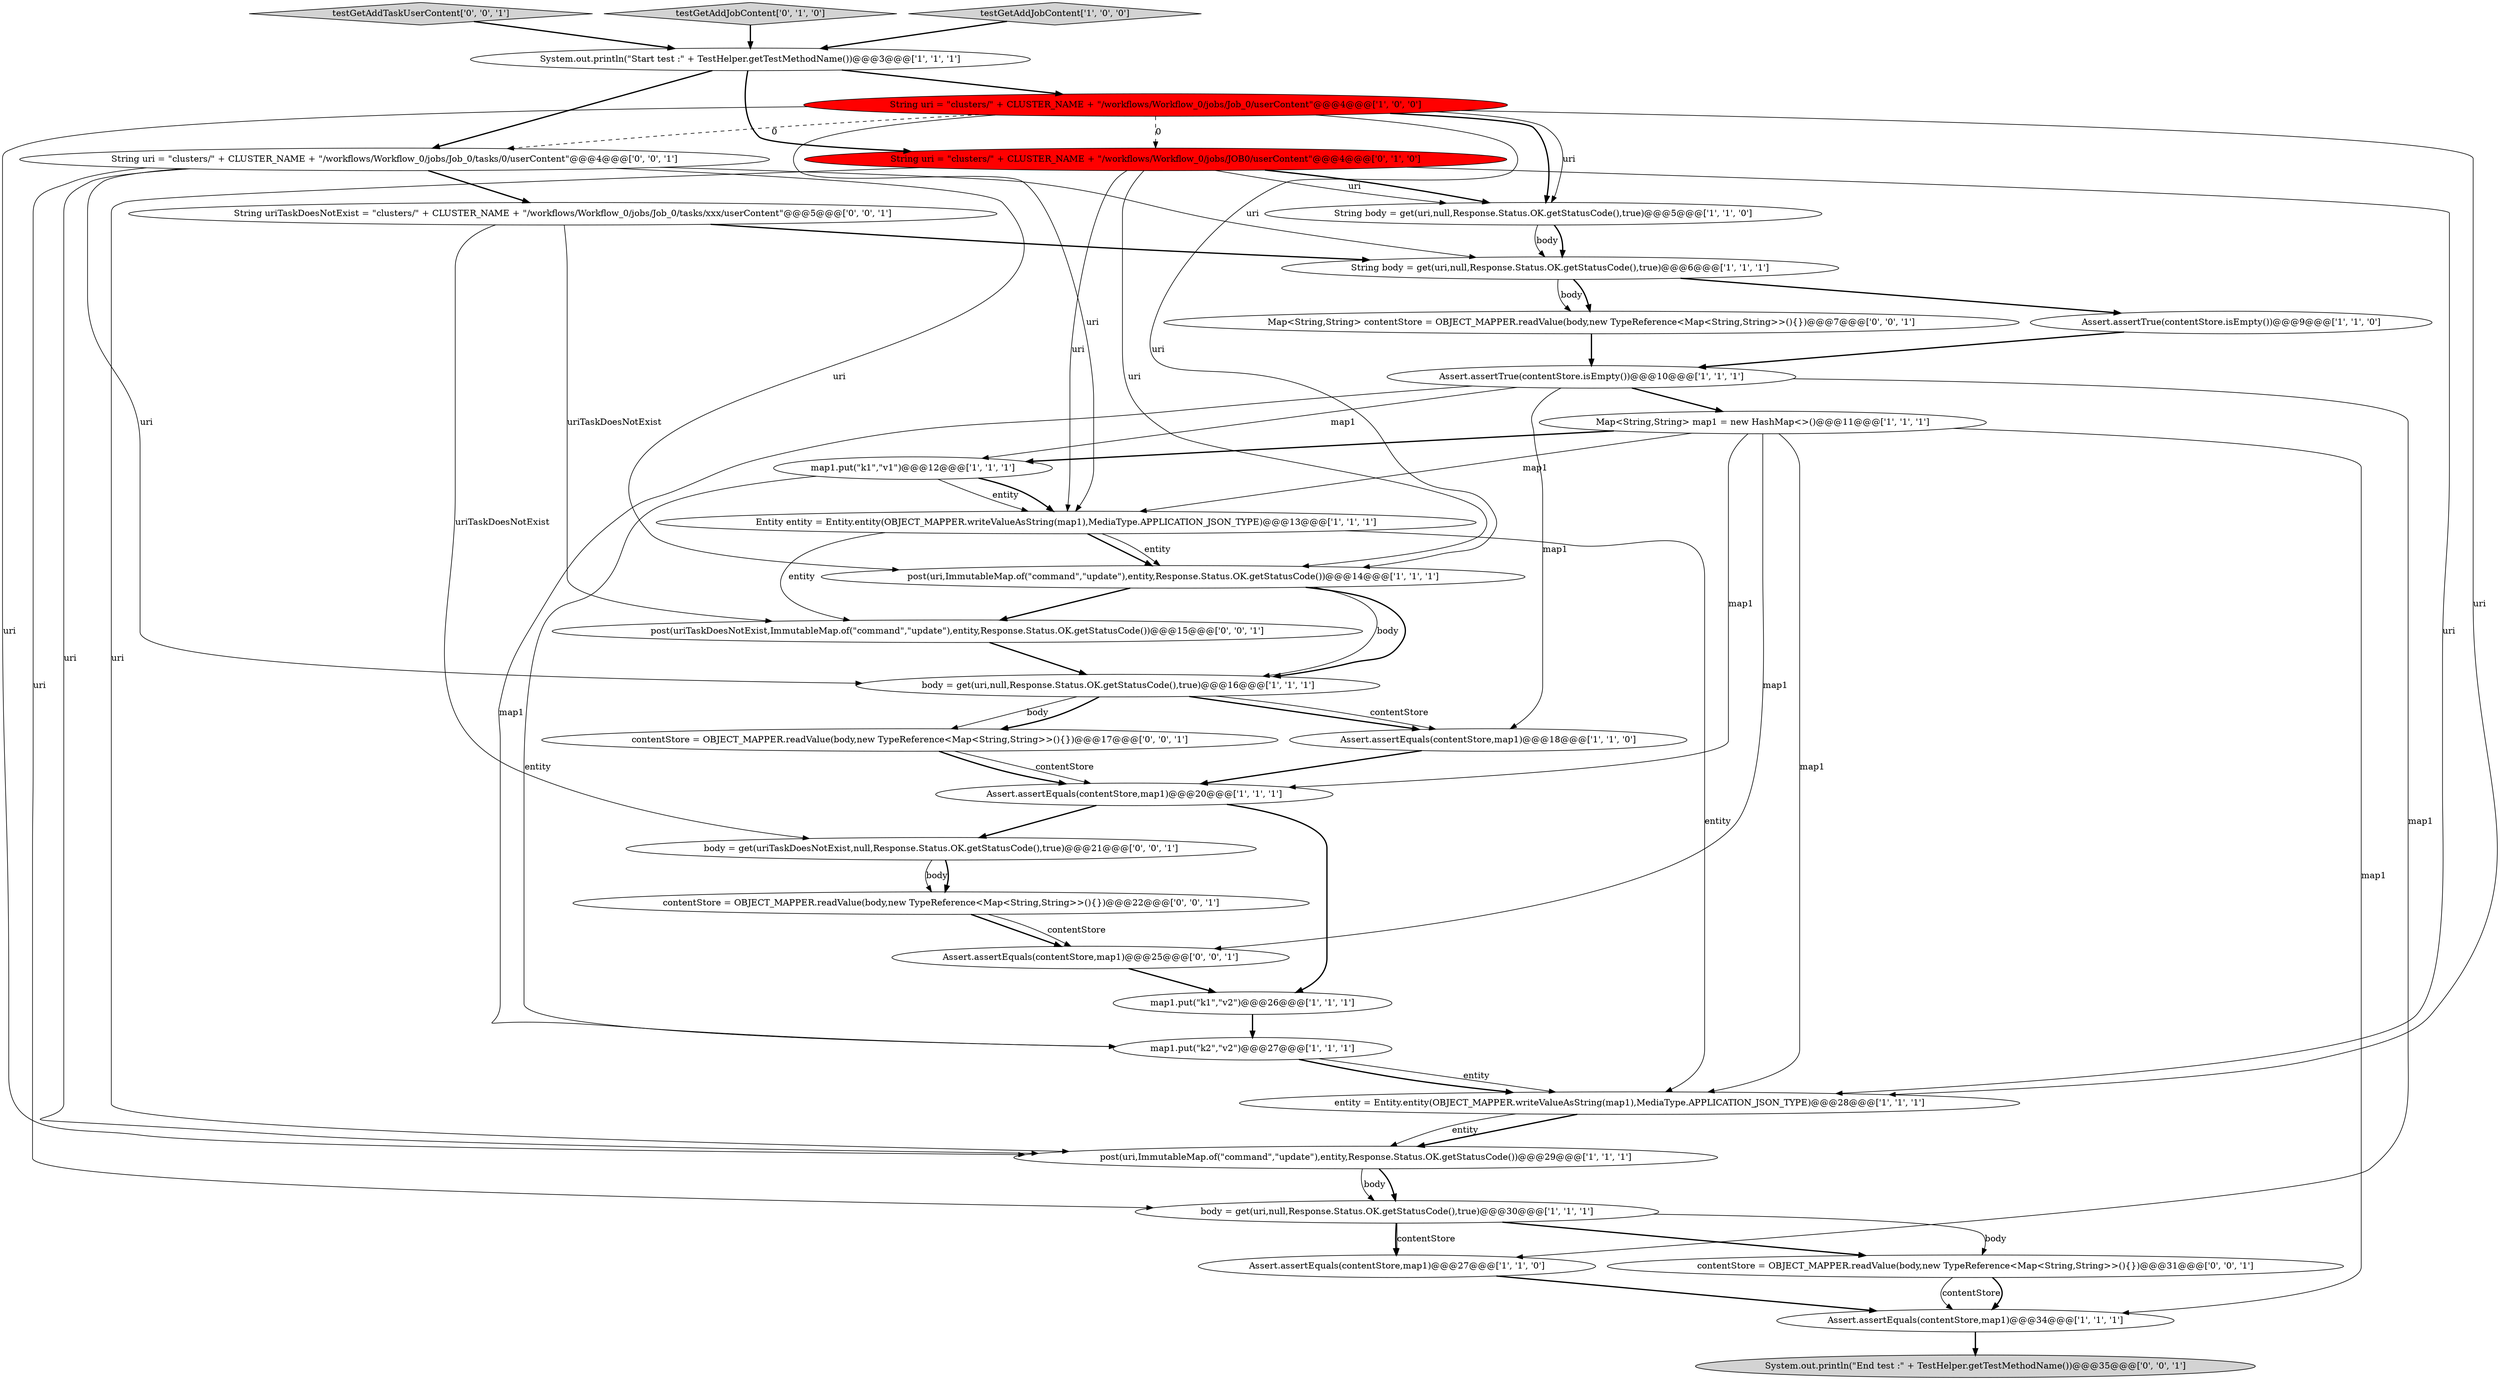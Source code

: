 digraph {
1 [style = filled, label = "Entity entity = Entity.entity(OBJECT_MAPPER.writeValueAsString(map1),MediaType.APPLICATION_JSON_TYPE)@@@13@@@['1', '1', '1']", fillcolor = white, shape = ellipse image = "AAA0AAABBB1BBB"];
2 [style = filled, label = "Assert.assertEquals(contentStore,map1)@@@20@@@['1', '1', '1']", fillcolor = white, shape = ellipse image = "AAA0AAABBB1BBB"];
14 [style = filled, label = "String uri = \"clusters/\" + CLUSTER_NAME + \"/workflows/Workflow_0/jobs/Job_0/userContent\"@@@4@@@['1', '0', '0']", fillcolor = red, shape = ellipse image = "AAA1AAABBB1BBB"];
17 [style = filled, label = "map1.put(\"k1\",\"v2\")@@@26@@@['1', '1', '1']", fillcolor = white, shape = ellipse image = "AAA0AAABBB1BBB"];
6 [style = filled, label = "Assert.assertEquals(contentStore,map1)@@@18@@@['1', '1', '0']", fillcolor = white, shape = ellipse image = "AAA0AAABBB1BBB"];
23 [style = filled, label = "testGetAddTaskUserContent['0', '0', '1']", fillcolor = lightgray, shape = diamond image = "AAA0AAABBB3BBB"];
31 [style = filled, label = "Assert.assertEquals(contentStore,map1)@@@25@@@['0', '0', '1']", fillcolor = white, shape = ellipse image = "AAA0AAABBB3BBB"];
0 [style = filled, label = "String body = get(uri,null,Response.Status.OK.getStatusCode(),true)@@@6@@@['1', '1', '1']", fillcolor = white, shape = ellipse image = "AAA0AAABBB1BBB"];
21 [style = filled, label = "testGetAddJobContent['0', '1', '0']", fillcolor = lightgray, shape = diamond image = "AAA0AAABBB2BBB"];
12 [style = filled, label = "Map<String,String> map1 = new HashMap<>()@@@11@@@['1', '1', '1']", fillcolor = white, shape = ellipse image = "AAA0AAABBB1BBB"];
26 [style = filled, label = "contentStore = OBJECT_MAPPER.readValue(body,new TypeReference<Map<String,String>>(){})@@@22@@@['0', '0', '1']", fillcolor = white, shape = ellipse image = "AAA0AAABBB3BBB"];
13 [style = filled, label = "map1.put(\"k2\",\"v2\")@@@27@@@['1', '1', '1']", fillcolor = white, shape = ellipse image = "AAA0AAABBB1BBB"];
16 [style = filled, label = "post(uri,ImmutableMap.of(\"command\",\"update\"),entity,Response.Status.OK.getStatusCode())@@@29@@@['1', '1', '1']", fillcolor = white, shape = ellipse image = "AAA0AAABBB1BBB"];
20 [style = filled, label = "Assert.assertTrue(contentStore.isEmpty())@@@10@@@['1', '1', '1']", fillcolor = white, shape = ellipse image = "AAA0AAABBB1BBB"];
15 [style = filled, label = "Assert.assertTrue(contentStore.isEmpty())@@@9@@@['1', '1', '0']", fillcolor = white, shape = ellipse image = "AAA0AAABBB1BBB"];
7 [style = filled, label = "String body = get(uri,null,Response.Status.OK.getStatusCode(),true)@@@5@@@['1', '1', '0']", fillcolor = white, shape = ellipse image = "AAA0AAABBB1BBB"];
33 [style = filled, label = "contentStore = OBJECT_MAPPER.readValue(body,new TypeReference<Map<String,String>>(){})@@@17@@@['0', '0', '1']", fillcolor = white, shape = ellipse image = "AAA0AAABBB3BBB"];
10 [style = filled, label = "Assert.assertEquals(contentStore,map1)@@@34@@@['1', '1', '1']", fillcolor = white, shape = ellipse image = "AAA0AAABBB1BBB"];
27 [style = filled, label = "String uri = \"clusters/\" + CLUSTER_NAME + \"/workflows/Workflow_0/jobs/Job_0/tasks/0/userContent\"@@@4@@@['0', '0', '1']", fillcolor = white, shape = ellipse image = "AAA0AAABBB3BBB"];
5 [style = filled, label = "System.out.println(\"Start test :\" + TestHelper.getTestMethodName())@@@3@@@['1', '1', '1']", fillcolor = white, shape = ellipse image = "AAA0AAABBB1BBB"];
19 [style = filled, label = "entity = Entity.entity(OBJECT_MAPPER.writeValueAsString(map1),MediaType.APPLICATION_JSON_TYPE)@@@28@@@['1', '1', '1']", fillcolor = white, shape = ellipse image = "AAA0AAABBB1BBB"];
9 [style = filled, label = "body = get(uri,null,Response.Status.OK.getStatusCode(),true)@@@16@@@['1', '1', '1']", fillcolor = white, shape = ellipse image = "AAA0AAABBB1BBB"];
4 [style = filled, label = "Assert.assertEquals(contentStore,map1)@@@27@@@['1', '1', '0']", fillcolor = white, shape = ellipse image = "AAA0AAABBB1BBB"];
28 [style = filled, label = "String uriTaskDoesNotExist = \"clusters/\" + CLUSTER_NAME + \"/workflows/Workflow_0/jobs/Job_0/tasks/xxx/userContent\"@@@5@@@['0', '0', '1']", fillcolor = white, shape = ellipse image = "AAA0AAABBB3BBB"];
11 [style = filled, label = "map1.put(\"k1\",\"v1\")@@@12@@@['1', '1', '1']", fillcolor = white, shape = ellipse image = "AAA0AAABBB1BBB"];
29 [style = filled, label = "post(uriTaskDoesNotExist,ImmutableMap.of(\"command\",\"update\"),entity,Response.Status.OK.getStatusCode())@@@15@@@['0', '0', '1']", fillcolor = white, shape = ellipse image = "AAA0AAABBB3BBB"];
32 [style = filled, label = "System.out.println(\"End test :\" + TestHelper.getTestMethodName())@@@35@@@['0', '0', '1']", fillcolor = lightgray, shape = ellipse image = "AAA0AAABBB3BBB"];
24 [style = filled, label = "Map<String,String> contentStore = OBJECT_MAPPER.readValue(body,new TypeReference<Map<String,String>>(){})@@@7@@@['0', '0', '1']", fillcolor = white, shape = ellipse image = "AAA0AAABBB3BBB"];
3 [style = filled, label = "testGetAddJobContent['1', '0', '0']", fillcolor = lightgray, shape = diamond image = "AAA0AAABBB1BBB"];
30 [style = filled, label = "body = get(uriTaskDoesNotExist,null,Response.Status.OK.getStatusCode(),true)@@@21@@@['0', '0', '1']", fillcolor = white, shape = ellipse image = "AAA0AAABBB3BBB"];
18 [style = filled, label = "body = get(uri,null,Response.Status.OK.getStatusCode(),true)@@@30@@@['1', '1', '1']", fillcolor = white, shape = ellipse image = "AAA0AAABBB1BBB"];
22 [style = filled, label = "String uri = \"clusters/\" + CLUSTER_NAME + \"/workflows/Workflow_0/jobs/JOB0/userContent\"@@@4@@@['0', '1', '0']", fillcolor = red, shape = ellipse image = "AAA1AAABBB2BBB"];
8 [style = filled, label = "post(uri,ImmutableMap.of(\"command\",\"update\"),entity,Response.Status.OK.getStatusCode())@@@14@@@['1', '1', '1']", fillcolor = white, shape = ellipse image = "AAA0AAABBB1BBB"];
25 [style = filled, label = "contentStore = OBJECT_MAPPER.readValue(body,new TypeReference<Map<String,String>>(){})@@@31@@@['0', '0', '1']", fillcolor = white, shape = ellipse image = "AAA0AAABBB3BBB"];
33->2 [style = solid, label="contentStore"];
9->33 [style = solid, label="body"];
12->10 [style = solid, label="map1"];
27->28 [style = bold, label=""];
10->32 [style = bold, label=""];
25->10 [style = solid, label="contentStore"];
0->15 [style = bold, label=""];
0->24 [style = solid, label="body"];
9->6 [style = bold, label=""];
14->7 [style = bold, label=""];
28->0 [style = bold, label=""];
3->5 [style = bold, label=""];
30->26 [style = solid, label="body"];
11->13 [style = solid, label="entity"];
15->20 [style = bold, label=""];
14->19 [style = solid, label="uri"];
0->24 [style = bold, label=""];
8->9 [style = solid, label="body"];
12->1 [style = solid, label="map1"];
14->8 [style = solid, label="uri"];
25->10 [style = bold, label=""];
12->19 [style = solid, label="map1"];
13->19 [style = solid, label="entity"];
9->33 [style = bold, label=""];
30->26 [style = bold, label=""];
12->11 [style = bold, label=""];
14->22 [style = dashed, label="0"];
7->0 [style = bold, label=""];
22->7 [style = bold, label=""];
6->2 [style = bold, label=""];
24->20 [style = bold, label=""];
20->6 [style = solid, label="map1"];
18->4 [style = bold, label=""];
22->16 [style = solid, label="uri"];
18->25 [style = solid, label="body"];
18->25 [style = bold, label=""];
14->16 [style = solid, label="uri"];
20->11 [style = solid, label="map1"];
5->22 [style = bold, label=""];
1->19 [style = solid, label="entity"];
2->17 [style = bold, label=""];
14->1 [style = solid, label="uri"];
4->10 [style = bold, label=""];
16->18 [style = bold, label=""];
1->8 [style = bold, label=""];
23->5 [style = bold, label=""];
27->8 [style = solid, label="uri"];
1->29 [style = solid, label="entity"];
11->1 [style = solid, label="entity"];
20->13 [style = solid, label="map1"];
27->18 [style = solid, label="uri"];
27->0 [style = solid, label="uri"];
19->16 [style = bold, label=""];
21->5 [style = bold, label=""];
13->19 [style = bold, label=""];
26->31 [style = bold, label=""];
14->7 [style = solid, label="uri"];
9->6 [style = solid, label="contentStore"];
28->30 [style = solid, label="uriTaskDoesNotExist"];
22->7 [style = solid, label="uri"];
17->13 [style = bold, label=""];
31->17 [style = bold, label=""];
12->31 [style = solid, label="map1"];
33->2 [style = bold, label=""];
28->29 [style = solid, label="uriTaskDoesNotExist"];
27->16 [style = solid, label="uri"];
11->1 [style = bold, label=""];
19->16 [style = solid, label="entity"];
29->9 [style = bold, label=""];
22->19 [style = solid, label="uri"];
5->14 [style = bold, label=""];
14->27 [style = dashed, label="0"];
18->4 [style = solid, label="contentStore"];
22->8 [style = solid, label="uri"];
1->8 [style = solid, label="entity"];
20->12 [style = bold, label=""];
20->4 [style = solid, label="map1"];
8->9 [style = bold, label=""];
22->1 [style = solid, label="uri"];
5->27 [style = bold, label=""];
27->9 [style = solid, label="uri"];
26->31 [style = solid, label="contentStore"];
2->30 [style = bold, label=""];
8->29 [style = bold, label=""];
7->0 [style = solid, label="body"];
16->18 [style = solid, label="body"];
12->2 [style = solid, label="map1"];
}
